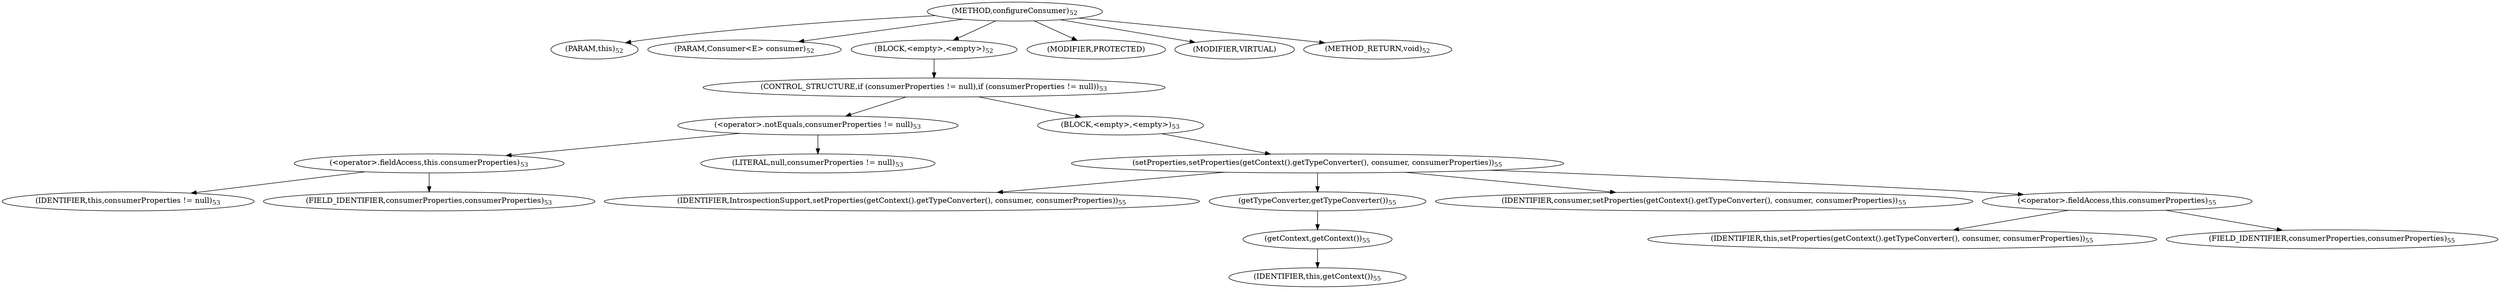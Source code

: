 digraph "configureConsumer" {  
"61" [label = <(METHOD,configureConsumer)<SUB>52</SUB>> ]
"10" [label = <(PARAM,this)<SUB>52</SUB>> ]
"62" [label = <(PARAM,Consumer&lt;E&gt; consumer)<SUB>52</SUB>> ]
"63" [label = <(BLOCK,&lt;empty&gt;,&lt;empty&gt;)<SUB>52</SUB>> ]
"64" [label = <(CONTROL_STRUCTURE,if (consumerProperties != null),if (consumerProperties != null))<SUB>53</SUB>> ]
"65" [label = <(&lt;operator&gt;.notEquals,consumerProperties != null)<SUB>53</SUB>> ]
"66" [label = <(&lt;operator&gt;.fieldAccess,this.consumerProperties)<SUB>53</SUB>> ]
"67" [label = <(IDENTIFIER,this,consumerProperties != null)<SUB>53</SUB>> ]
"68" [label = <(FIELD_IDENTIFIER,consumerProperties,consumerProperties)<SUB>53</SUB>> ]
"69" [label = <(LITERAL,null,consumerProperties != null)<SUB>53</SUB>> ]
"70" [label = <(BLOCK,&lt;empty&gt;,&lt;empty&gt;)<SUB>53</SUB>> ]
"71" [label = <(setProperties,setProperties(getContext().getTypeConverter(), consumer, consumerProperties))<SUB>55</SUB>> ]
"72" [label = <(IDENTIFIER,IntrospectionSupport,setProperties(getContext().getTypeConverter(), consumer, consumerProperties))<SUB>55</SUB>> ]
"73" [label = <(getTypeConverter,getTypeConverter())<SUB>55</SUB>> ]
"74" [label = <(getContext,getContext())<SUB>55</SUB>> ]
"9" [label = <(IDENTIFIER,this,getContext())<SUB>55</SUB>> ]
"75" [label = <(IDENTIFIER,consumer,setProperties(getContext().getTypeConverter(), consumer, consumerProperties))<SUB>55</SUB>> ]
"76" [label = <(&lt;operator&gt;.fieldAccess,this.consumerProperties)<SUB>55</SUB>> ]
"77" [label = <(IDENTIFIER,this,setProperties(getContext().getTypeConverter(), consumer, consumerProperties))<SUB>55</SUB>> ]
"78" [label = <(FIELD_IDENTIFIER,consumerProperties,consumerProperties)<SUB>55</SUB>> ]
"79" [label = <(MODIFIER,PROTECTED)> ]
"80" [label = <(MODIFIER,VIRTUAL)> ]
"81" [label = <(METHOD_RETURN,void)<SUB>52</SUB>> ]
  "61" -> "10" 
  "61" -> "62" 
  "61" -> "63" 
  "61" -> "79" 
  "61" -> "80" 
  "61" -> "81" 
  "63" -> "64" 
  "64" -> "65" 
  "64" -> "70" 
  "65" -> "66" 
  "65" -> "69" 
  "66" -> "67" 
  "66" -> "68" 
  "70" -> "71" 
  "71" -> "72" 
  "71" -> "73" 
  "71" -> "75" 
  "71" -> "76" 
  "73" -> "74" 
  "74" -> "9" 
  "76" -> "77" 
  "76" -> "78" 
}
